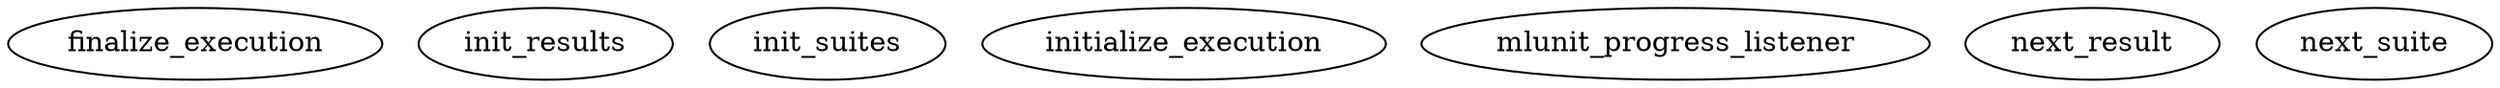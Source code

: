 /* Created by mdot for Matlab */
digraph m2html {

  finalize_execution [URL="finalize_execution.html"];
  init_results [URL="init_results.html"];
  init_suites [URL="init_suites.html"];
  initialize_execution [URL="initialize_execution.html"];
  mlunit_progress_listener [URL="mlunit_progress_listener.html"];
  next_result [URL="next_result.html"];
  next_suite [URL="next_suite.html"];
}